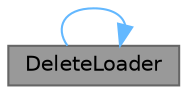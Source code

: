 digraph "DeleteLoader"
{
 // INTERACTIVE_SVG=YES
 // LATEX_PDF_SIZE
  bgcolor="transparent";
  edge [fontname=Helvetica,fontsize=10,labelfontname=Helvetica,labelfontsize=10];
  node [fontname=Helvetica,fontsize=10,shape=box,height=0.2,width=0.4];
  rankdir="LR";
  Node1 [id="Node000001",label="DeleteLoader",height=0.2,width=0.4,color="gray40", fillcolor="grey60", style="filled", fontcolor="black",tooltip="Queues linker for deletion."];
  Node1 -> Node1 [id="edge1_Node000001_Node000001",color="steelblue1",style="solid",tooltip=" "];
}
